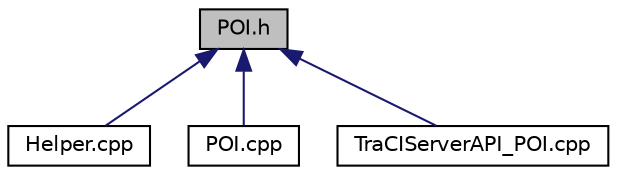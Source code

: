 digraph "POI.h"
{
  edge [fontname="Helvetica",fontsize="10",labelfontname="Helvetica",labelfontsize="10"];
  node [fontname="Helvetica",fontsize="10",shape=record];
  Node7 [label="POI.h",height=0.2,width=0.4,color="black", fillcolor="grey75", style="filled", fontcolor="black"];
  Node7 -> Node8 [dir="back",color="midnightblue",fontsize="10",style="solid",fontname="Helvetica"];
  Node8 [label="Helper.cpp",height=0.2,width=0.4,color="black", fillcolor="white", style="filled",URL="$df/d53/_helper_8cpp.html"];
  Node7 -> Node9 [dir="back",color="midnightblue",fontsize="10",style="solid",fontname="Helvetica"];
  Node9 [label="POI.cpp",height=0.2,width=0.4,color="black", fillcolor="white", style="filled",URL="$df/d6b/_p_o_i_8cpp.html"];
  Node7 -> Node10 [dir="back",color="midnightblue",fontsize="10",style="solid",fontname="Helvetica"];
  Node10 [label="TraCIServerAPI_POI.cpp",height=0.2,width=0.4,color="black", fillcolor="white", style="filled",URL="$dd/d5b/_tra_c_i_server_a_p_i___p_o_i_8cpp.html"];
}
